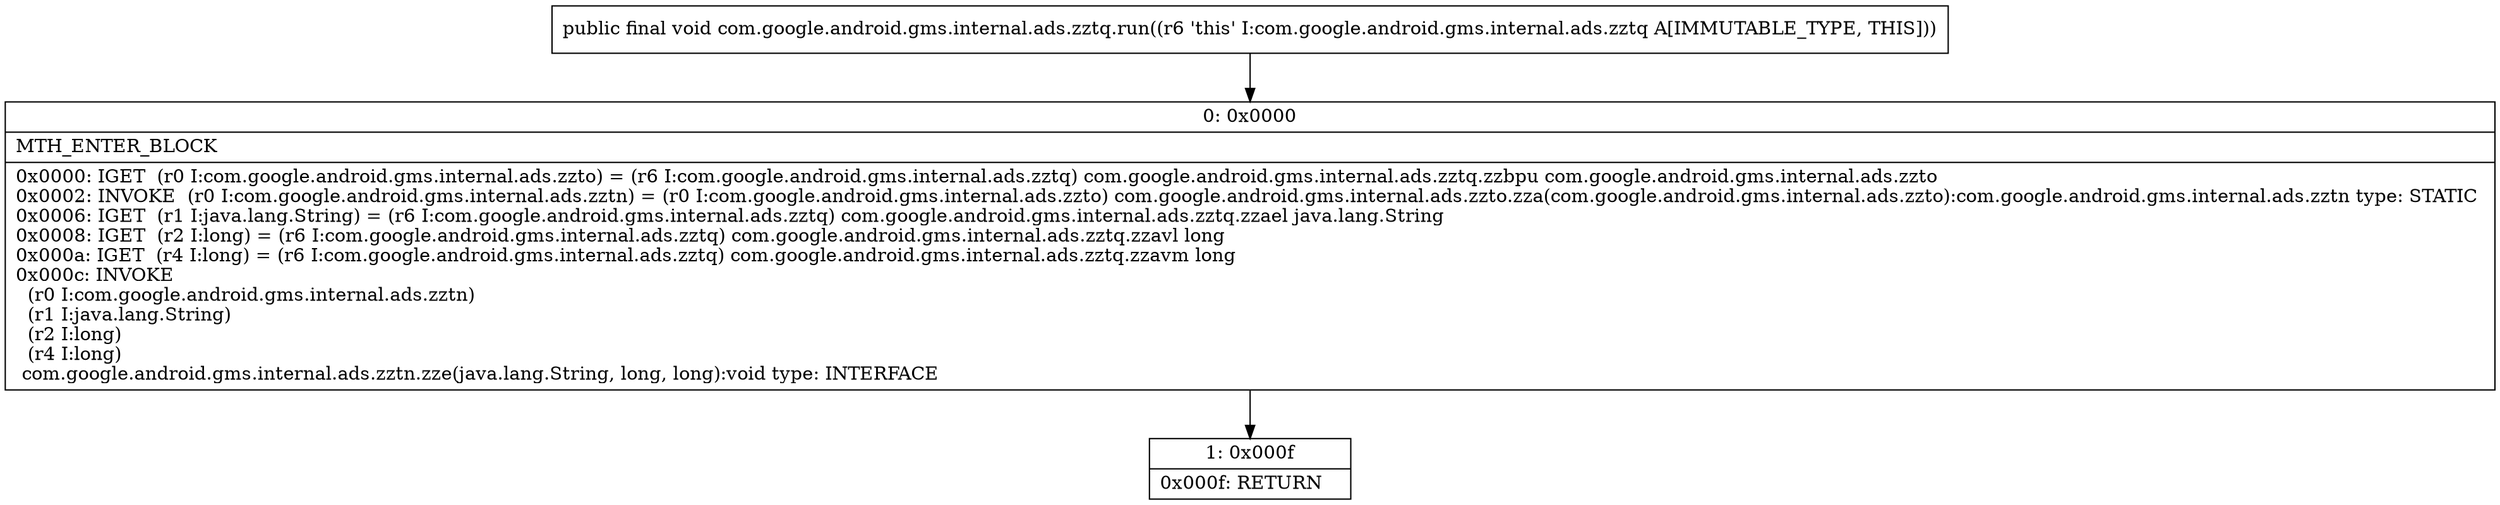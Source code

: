 digraph "CFG forcom.google.android.gms.internal.ads.zztq.run()V" {
Node_0 [shape=record,label="{0\:\ 0x0000|MTH_ENTER_BLOCK\l|0x0000: IGET  (r0 I:com.google.android.gms.internal.ads.zzto) = (r6 I:com.google.android.gms.internal.ads.zztq) com.google.android.gms.internal.ads.zztq.zzbpu com.google.android.gms.internal.ads.zzto \l0x0002: INVOKE  (r0 I:com.google.android.gms.internal.ads.zztn) = (r0 I:com.google.android.gms.internal.ads.zzto) com.google.android.gms.internal.ads.zzto.zza(com.google.android.gms.internal.ads.zzto):com.google.android.gms.internal.ads.zztn type: STATIC \l0x0006: IGET  (r1 I:java.lang.String) = (r6 I:com.google.android.gms.internal.ads.zztq) com.google.android.gms.internal.ads.zztq.zzael java.lang.String \l0x0008: IGET  (r2 I:long) = (r6 I:com.google.android.gms.internal.ads.zztq) com.google.android.gms.internal.ads.zztq.zzavl long \l0x000a: IGET  (r4 I:long) = (r6 I:com.google.android.gms.internal.ads.zztq) com.google.android.gms.internal.ads.zztq.zzavm long \l0x000c: INVOKE  \l  (r0 I:com.google.android.gms.internal.ads.zztn)\l  (r1 I:java.lang.String)\l  (r2 I:long)\l  (r4 I:long)\l com.google.android.gms.internal.ads.zztn.zze(java.lang.String, long, long):void type: INTERFACE \l}"];
Node_1 [shape=record,label="{1\:\ 0x000f|0x000f: RETURN   \l}"];
MethodNode[shape=record,label="{public final void com.google.android.gms.internal.ads.zztq.run((r6 'this' I:com.google.android.gms.internal.ads.zztq A[IMMUTABLE_TYPE, THIS])) }"];
MethodNode -> Node_0;
Node_0 -> Node_1;
}

